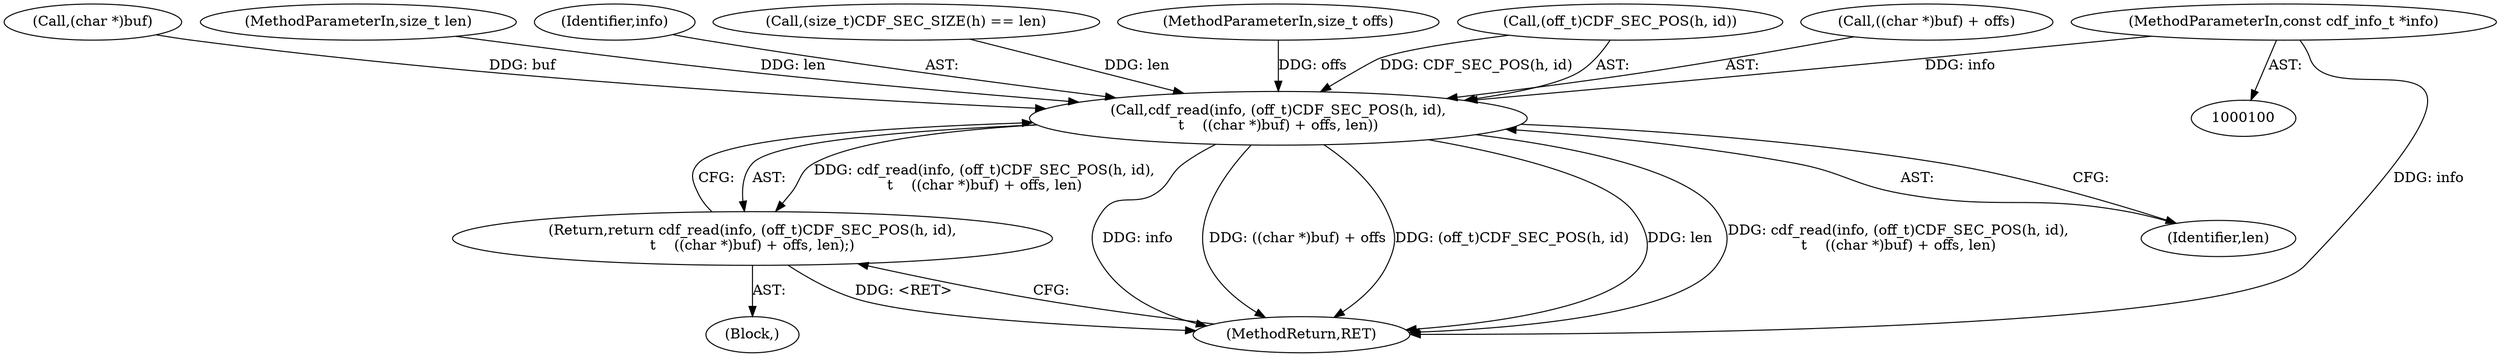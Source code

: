 digraph "1_file_1859fdb4e67c49c463c4e0078054335cd46ba295_0@pointer" {
"1000101" [label="(MethodParameterIn,const cdf_info_t *info)"];
"1000116" [label="(Call,cdf_read(info, (off_t)CDF_SEC_POS(h, id),\n\t    ((char *)buf) + offs, len))"];
"1000115" [label="(Return,return cdf_read(info, (off_t)CDF_SEC_POS(h, id),\n\t    ((char *)buf) + offs, len);)"];
"1000115" [label="(Return,return cdf_read(info, (off_t)CDF_SEC_POS(h, id),\n\t    ((char *)buf) + offs, len);)"];
"1000124" [label="(Call,(char *)buf)"];
"1000129" [label="(MethodReturn,RET)"];
"1000104" [label="(MethodParameterIn,size_t len)"];
"1000117" [label="(Identifier,info)"];
"1000109" [label="(Call,(size_t)CDF_SEC_SIZE(h) == len)"];
"1000107" [label="(Block,)"];
"1000128" [label="(Identifier,len)"];
"1000103" [label="(MethodParameterIn,size_t offs)"];
"1000101" [label="(MethodParameterIn,const cdf_info_t *info)"];
"1000118" [label="(Call,(off_t)CDF_SEC_POS(h, id))"];
"1000123" [label="(Call,((char *)buf) + offs)"];
"1000116" [label="(Call,cdf_read(info, (off_t)CDF_SEC_POS(h, id),\n\t    ((char *)buf) + offs, len))"];
"1000101" -> "1000100"  [label="AST: "];
"1000101" -> "1000129"  [label="DDG: info"];
"1000101" -> "1000116"  [label="DDG: info"];
"1000116" -> "1000115"  [label="AST: "];
"1000116" -> "1000128"  [label="CFG: "];
"1000117" -> "1000116"  [label="AST: "];
"1000118" -> "1000116"  [label="AST: "];
"1000123" -> "1000116"  [label="AST: "];
"1000128" -> "1000116"  [label="AST: "];
"1000115" -> "1000116"  [label="CFG: "];
"1000116" -> "1000129"  [label="DDG: info"];
"1000116" -> "1000129"  [label="DDG: ((char *)buf) + offs"];
"1000116" -> "1000129"  [label="DDG: (off_t)CDF_SEC_POS(h, id)"];
"1000116" -> "1000129"  [label="DDG: len"];
"1000116" -> "1000129"  [label="DDG: cdf_read(info, (off_t)CDF_SEC_POS(h, id),\n\t    ((char *)buf) + offs, len)"];
"1000116" -> "1000115"  [label="DDG: cdf_read(info, (off_t)CDF_SEC_POS(h, id),\n\t    ((char *)buf) + offs, len)"];
"1000118" -> "1000116"  [label="DDG: CDF_SEC_POS(h, id)"];
"1000124" -> "1000116"  [label="DDG: buf"];
"1000103" -> "1000116"  [label="DDG: offs"];
"1000109" -> "1000116"  [label="DDG: len"];
"1000104" -> "1000116"  [label="DDG: len"];
"1000115" -> "1000107"  [label="AST: "];
"1000129" -> "1000115"  [label="CFG: "];
"1000115" -> "1000129"  [label="DDG: <RET>"];
}
